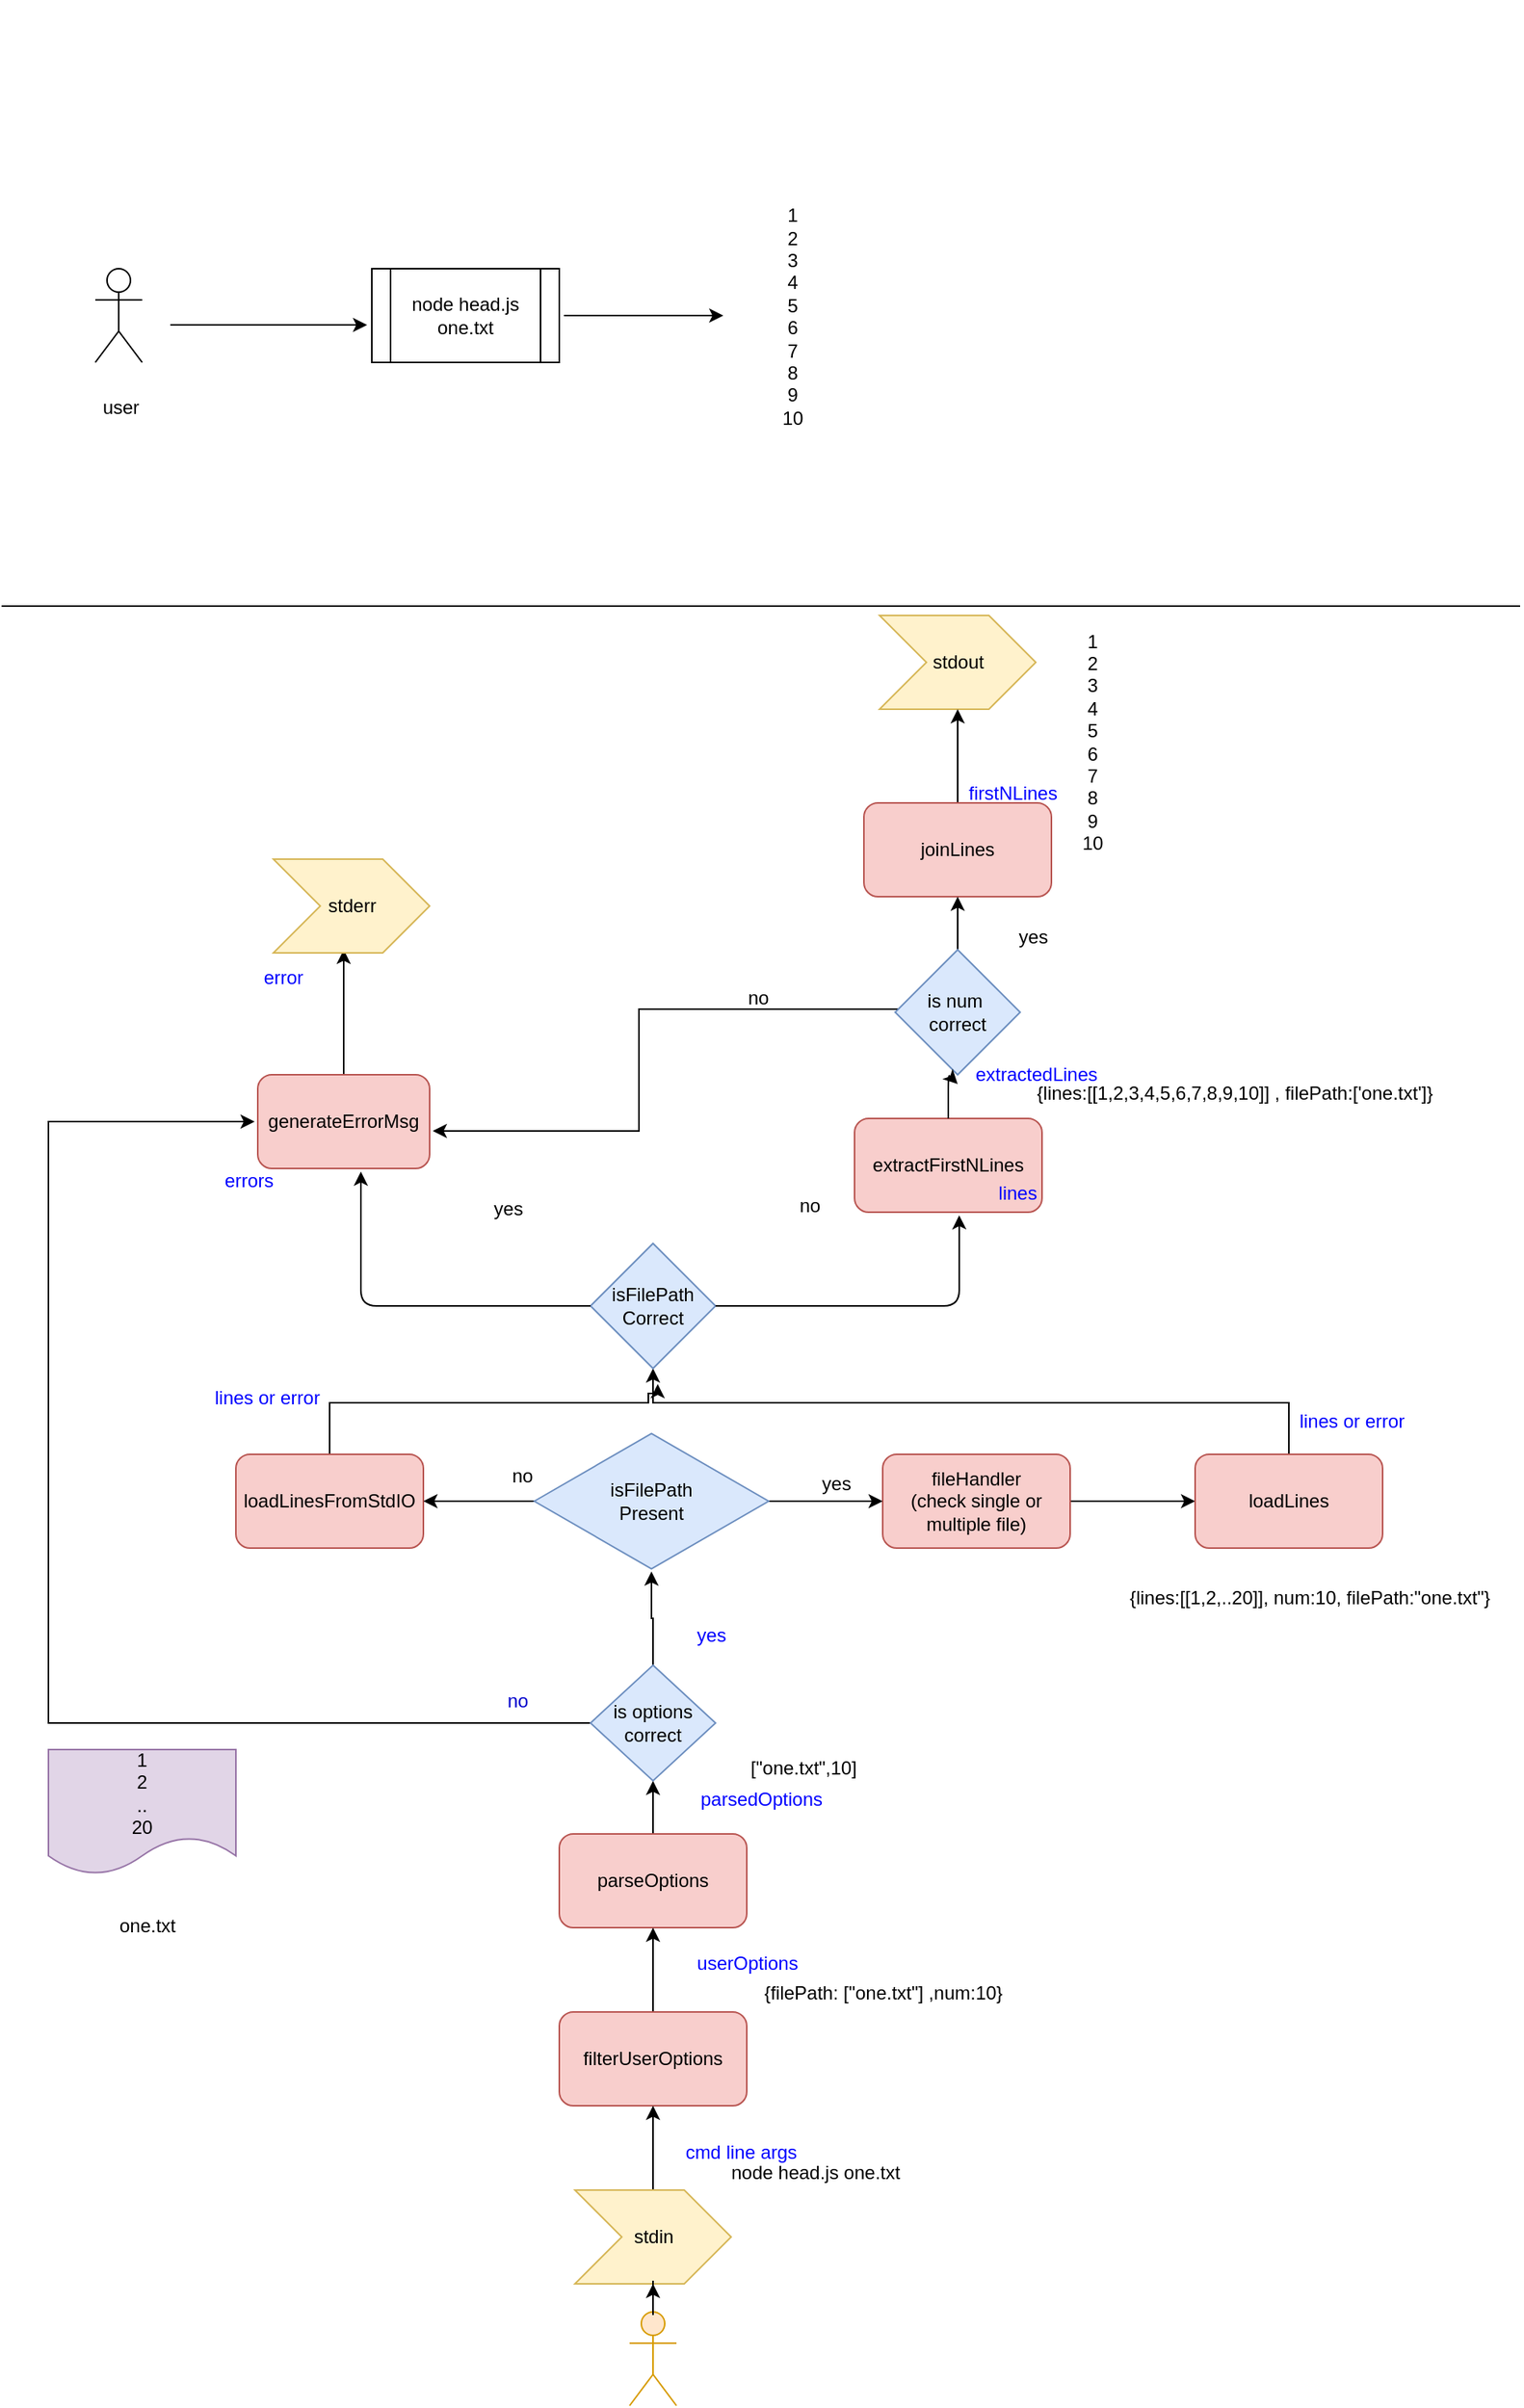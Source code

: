 <mxfile version="12.4.2" type="device" pages="1"><diagram id="Y77kgZnbFgBrmaeFpnFi" name="Page-1"><mxGraphModel dx="546" dy="1525" grid="1" gridSize="6" guides="1" tooltips="1" connect="1" arrows="1" fold="1" page="0" pageScale="1" pageWidth="827" pageHeight="1169" math="0" shadow="0"><root><mxCell id="0"/><mxCell id="1" parent="0"/><mxCell id="x2ZZp6nHtRyUSnbaEQjl-1" value="extractFirstNLines" style="rounded=1;whiteSpace=wrap;html=1;fillColor=#f8cecc;strokeColor=#b85450;" parent="1" vertex="1"><mxGeometry x="1158" y="40" width="120" height="60" as="geometry"/></mxCell><mxCell id="9QgsX20wmhBn1yOXxN1n-24" value="" style="edgeStyle=orthogonalEdgeStyle;rounded=0;orthogonalLoop=1;jettySize=auto;html=1;" edge="1" parent="1" source="x2ZZp6nHtRyUSnbaEQjl-7"><mxGeometry relative="1" as="geometry"><mxPoint x="831" y="-68" as="targetPoint"/></mxGeometry></mxCell><mxCell id="x2ZZp6nHtRyUSnbaEQjl-7" value="generateErrorMsg" style="rounded=1;whiteSpace=wrap;html=1;fillColor=#f8cecc;strokeColor=#b85450;" parent="1" vertex="1"><mxGeometry x="776" y="12" width="110" height="60" as="geometry"/></mxCell><mxCell id="9QgsX20wmhBn1yOXxN1n-32" value="" style="edgeStyle=orthogonalEdgeStyle;rounded=0;orthogonalLoop=1;jettySize=auto;html=1;" edge="1" parent="1" source="x2ZZp6nHtRyUSnbaEQjl-14" target="9QgsX20wmhBn1yOXxN1n-31"><mxGeometry relative="1" as="geometry"/></mxCell><mxCell id="x2ZZp6nHtRyUSnbaEQjl-14" value="fileHandler&lt;br&gt;(check single or multiple file)" style="rounded=1;whiteSpace=wrap;html=1;fillColor=#f8cecc;strokeColor=#b85450;" parent="1" vertex="1"><mxGeometry x="1176" y="255" width="120" height="60" as="geometry"/></mxCell><mxCell id="9QgsX20wmhBn1yOXxN1n-33" style="edgeStyle=orthogonalEdgeStyle;rounded=0;orthogonalLoop=1;jettySize=auto;html=1;entryX=0.5;entryY=1;entryDx=0;entryDy=0;" edge="1" parent="1" source="9QgsX20wmhBn1yOXxN1n-31" target="x2ZZp6nHtRyUSnbaEQjl-130"><mxGeometry relative="1" as="geometry"><Array as="points"><mxPoint x="1436" y="222"/><mxPoint x="1029" y="222"/></Array></mxGeometry></mxCell><mxCell id="9QgsX20wmhBn1yOXxN1n-31" value="loadLines" style="rounded=1;whiteSpace=wrap;html=1;fillColor=#f8cecc;strokeColor=#b85450;" vertex="1" parent="1"><mxGeometry x="1376" y="255" width="120" height="60" as="geometry"/></mxCell><mxCell id="9QgsX20wmhBn1yOXxN1n-22" style="edgeStyle=orthogonalEdgeStyle;rounded=0;orthogonalLoop=1;jettySize=auto;html=1;" edge="1" parent="1" source="x2ZZp6nHtRyUSnbaEQjl-22"><mxGeometry relative="1" as="geometry"><mxPoint x="1032" y="210" as="targetPoint"/><Array as="points"><mxPoint x="822" y="222"/><mxPoint x="1026" y="222"/><mxPoint x="1026" y="216"/><mxPoint x="1032" y="216"/></Array></mxGeometry></mxCell><mxCell id="x2ZZp6nHtRyUSnbaEQjl-22" value="loadLinesFromStdIO" style="rounded=1;whiteSpace=wrap;html=1;fillColor=#f8cecc;strokeColor=#b85450;" parent="1" vertex="1"><mxGeometry x="762" y="255" width="120" height="60" as="geometry"/></mxCell><mxCell id="9QgsX20wmhBn1yOXxN1n-10" value="" style="edgeStyle=orthogonalEdgeStyle;rounded=0;orthogonalLoop=1;jettySize=auto;html=1;" edge="1" parent="1" source="x2ZZp6nHtRyUSnbaEQjl-26" target="9QgsX20wmhBn1yOXxN1n-8"><mxGeometry relative="1" as="geometry"/></mxCell><mxCell id="x2ZZp6nHtRyUSnbaEQjl-26" value="parseOptions&lt;br&gt;" style="rounded=1;whiteSpace=wrap;html=1;fillColor=#f8cecc;strokeColor=#b85450;" parent="1" vertex="1"><mxGeometry x="969" y="498" width="120" height="60" as="geometry"/></mxCell><mxCell id="x2ZZp6nHtRyUSnbaEQjl-98" value="" style="edgeStyle=orthogonalEdgeStyle;rounded=0;orthogonalLoop=1;jettySize=auto;html=1;" parent="1" source="x2ZZp6nHtRyUSnbaEQjl-89" target="x2ZZp6nHtRyUSnbaEQjl-26" edge="1"><mxGeometry relative="1" as="geometry"/></mxCell><mxCell id="x2ZZp6nHtRyUSnbaEQjl-89" value="filterUserOptions" style="rounded=1;whiteSpace=wrap;html=1;fillColor=#f8cecc;strokeColor=#b85450;" parent="1" vertex="1"><mxGeometry x="969" y="612" width="120" height="60" as="geometry"/></mxCell><mxCell id="x2ZZp6nHtRyUSnbaEQjl-97" value="" style="edgeStyle=orthogonalEdgeStyle;rounded=0;orthogonalLoop=1;jettySize=auto;html=1;" parent="1" source="x2ZZp6nHtRyUSnbaEQjl-151" target="x2ZZp6nHtRyUSnbaEQjl-89" edge="1"><mxGeometry relative="1" as="geometry"/></mxCell><mxCell id="x2ZZp6nHtRyUSnbaEQjl-40" value="" style="shape=umlActor;verticalLabelPosition=bottom;labelBackgroundColor=#ffffff;verticalAlign=top;html=1;outlineConnect=0;fillColor=#ffe6cc;strokeColor=#d79b00;" parent="1" vertex="1"><mxGeometry x="1014" y="804" width="30" height="60" as="geometry"/></mxCell><mxCell id="x2ZZp6nHtRyUSnbaEQjl-104" value="" style="edgeStyle=orthogonalEdgeStyle;rounded=0;orthogonalLoop=1;jettySize=auto;html=1;" parent="1" source="x2ZZp6nHtRyUSnbaEQjl-87" target="x2ZZp6nHtRyUSnbaEQjl-22" edge="1"><mxGeometry relative="1" as="geometry"/></mxCell><mxCell id="x2ZZp6nHtRyUSnbaEQjl-106" value="" style="edgeStyle=orthogonalEdgeStyle;rounded=0;orthogonalLoop=1;jettySize=auto;html=1;" parent="1" source="x2ZZp6nHtRyUSnbaEQjl-87" target="x2ZZp6nHtRyUSnbaEQjl-14" edge="1"><mxGeometry relative="1" as="geometry"/></mxCell><mxCell id="x2ZZp6nHtRyUSnbaEQjl-129" value="no" style="text;html=1;align=center;verticalAlign=middle;resizable=0;points=[];;autosize=1;" parent="1" vertex="1"><mxGeometry x="930" y="257" width="30" height="24" as="geometry"/></mxCell><mxCell id="x2ZZp6nHtRyUSnbaEQjl-130" value="isFilePath&lt;br&gt;Correct" style="rhombus;whiteSpace=wrap;html=1;fillColor=#dae8fc;strokeColor=#6c8ebf;" parent="1" vertex="1"><mxGeometry x="989" y="120" width="80" height="80" as="geometry"/></mxCell><mxCell id="x2ZZp6nHtRyUSnbaEQjl-146" value="" style="endArrow=classic;html=1;exitX=1;exitY=0.5;exitDx=0;exitDy=0;entryX=0.558;entryY=1.033;entryDx=0;entryDy=0;entryPerimeter=0;" parent="1" source="x2ZZp6nHtRyUSnbaEQjl-130" target="x2ZZp6nHtRyUSnbaEQjl-1" edge="1"><mxGeometry width="50" height="50" relative="1" as="geometry"><mxPoint x="1134" y="131" as="sourcePoint"/><mxPoint x="1224" y="78" as="targetPoint"/><Array as="points"><mxPoint x="1225" y="160"/><mxPoint x="1225" y="108"/></Array></mxGeometry></mxCell><mxCell id="x2ZZp6nHtRyUSnbaEQjl-148" value="" style="endArrow=classic;html=1;exitX=0;exitY=0.5;exitDx=0;exitDy=0;entryX=0.6;entryY=1.033;entryDx=0;entryDy=0;entryPerimeter=0;" parent="1" source="x2ZZp6nHtRyUSnbaEQjl-130" target="x2ZZp6nHtRyUSnbaEQjl-7" edge="1"><mxGeometry width="50" height="50" relative="1" as="geometry"><mxPoint x="786" y="131" as="sourcePoint"/><mxPoint x="836" y="81" as="targetPoint"/><Array as="points"><mxPoint x="842" y="160"/></Array></mxGeometry></mxCell><mxCell id="x2ZZp6nHtRyUSnbaEQjl-152" value="1&lt;br&gt;2&lt;br&gt;..&lt;br&gt;20" style="shape=document;whiteSpace=wrap;html=1;boundedLbl=1;fillColor=#e1d5e7;strokeColor=#9673a6;" parent="1" vertex="1"><mxGeometry x="642" y="444" width="120" height="80" as="geometry"/></mxCell><mxCell id="x2ZZp6nHtRyUSnbaEQjl-166" value="stdout" style="html=1;shadow=0;dashed=0;align=center;verticalAlign=middle;shape=mxgraph.arrows2.arrow;dy=0;dx=30;notch=30;fillColor=#fff2cc;strokeColor=#d6b656;" parent="1" vertex="1"><mxGeometry x="1174" y="-282" width="100" height="60" as="geometry"/></mxCell><mxCell id="x2ZZp6nHtRyUSnbaEQjl-168" value="stderr" style="html=1;shadow=0;dashed=0;align=center;verticalAlign=middle;shape=mxgraph.arrows2.arrow;dy=0;dx=30;notch=30;fillColor=#fff2cc;strokeColor=#d6b656;" parent="1" vertex="1"><mxGeometry x="786" y="-126" width="100" height="60" as="geometry"/></mxCell><mxCell id="x2ZZp6nHtRyUSnbaEQjl-170" value="&lt;font color=&quot;#0000ff&quot;&gt;userOptions&lt;/font&gt;" style="text;html=1;align=center;verticalAlign=middle;resizable=0;points=[];;autosize=1;" parent="1" vertex="1"><mxGeometry x="1050" y="569" width="78" height="24" as="geometry"/></mxCell><mxCell id="x2ZZp6nHtRyUSnbaEQjl-171" value="&lt;font color=&quot;#0000ff&quot;&gt;parsedOptions&lt;/font&gt;" style="text;html=1;align=center;verticalAlign=middle;resizable=0;points=[];;autosize=1;" parent="1" vertex="1"><mxGeometry x="1050" y="464" width="96" height="24" as="geometry"/></mxCell><mxCell id="x2ZZp6nHtRyUSnbaEQjl-172" value="&lt;font color=&quot;#0000ff&quot;&gt;lines or error&lt;/font&gt;" style="text;html=1;align=center;verticalAlign=middle;resizable=0;points=[];;autosize=1;" parent="1" vertex="1"><mxGeometry x="1434" y="222" width="84" height="24" as="geometry"/></mxCell><mxCell id="x2ZZp6nHtRyUSnbaEQjl-174" value="&lt;font color=&quot;#0000ff&quot;&gt;&amp;nbsp;lines or error&lt;/font&gt;" style="text;html=1;align=center;verticalAlign=middle;resizable=0;points=[];;autosize=1;" parent="1" vertex="1"><mxGeometry x="738" y="207" width="84" height="24" as="geometry"/></mxCell><mxCell id="x2ZZp6nHtRyUSnbaEQjl-176" value="&lt;font color=&quot;#0000ff&quot;&gt;lines&lt;/font&gt;" style="text;html=1;align=center;verticalAlign=middle;resizable=0;points=[];;autosize=1;" parent="1" vertex="1"><mxGeometry x="1241" y="76" width="42" height="24" as="geometry"/></mxCell><mxCell id="x2ZZp6nHtRyUSnbaEQjl-178" value="&lt;font color=&quot;#0000ff&quot;&gt;errors&lt;/font&gt;" style="text;html=1;align=center;verticalAlign=middle;resizable=0;points=[];;autosize=1;" parent="1" vertex="1"><mxGeometry x="746" y="68" width="48" height="24" as="geometry"/></mxCell><mxCell id="x2ZZp6nHtRyUSnbaEQjl-179" value="&lt;font color=&quot;#0000ff&quot;&gt;firstNLines&lt;/font&gt;" style="text;html=1;align=center;verticalAlign=middle;resizable=0;points=[];;autosize=1;" parent="1" vertex="1"><mxGeometry x="1223" y="-180" width="72" height="24" as="geometry"/></mxCell><mxCell id="x2ZZp6nHtRyUSnbaEQjl-181" value="&lt;font color=&quot;#0000ff&quot;&gt;error&lt;/font&gt;" style="text;html=1;align=center;verticalAlign=middle;resizable=0;points=[];;autosize=1;" parent="1" vertex="1"><mxGeometry x="771" y="-62" width="42" height="24" as="geometry"/></mxCell><mxCell id="x2ZZp6nHtRyUSnbaEQjl-182" value="&lt;font color=&quot;#0000ff&quot;&gt;cmd line args&lt;/font&gt;" style="text;html=1;align=center;verticalAlign=middle;resizable=0;points=[];;autosize=1;" parent="1" vertex="1"><mxGeometry x="1043" y="690" width="84" height="24" as="geometry"/></mxCell><mxCell id="x2ZZp6nHtRyUSnbaEQjl-183" value="no" style="text;html=1;align=center;verticalAlign=middle;resizable=0;points=[];;autosize=1;" parent="1" vertex="1"><mxGeometry x="1114" y="84" width="30" height="24" as="geometry"/></mxCell><mxCell id="x2ZZp6nHtRyUSnbaEQjl-185" value="yes" style="text;html=1;align=center;verticalAlign=middle;resizable=0;points=[];;autosize=1;" parent="1" vertex="1"><mxGeometry x="918" y="86" width="36" height="24" as="geometry"/></mxCell><mxCell id="x2ZZp6nHtRyUSnbaEQjl-188" value="[&quot;one.txt&quot;,10]" style="text;html=1;align=center;verticalAlign=middle;resizable=0;points=[];;autosize=1;" parent="1" vertex="1"><mxGeometry x="1083" y="444" width="84" height="24" as="geometry"/></mxCell><mxCell id="x2ZZp6nHtRyUSnbaEQjl-190" value="&amp;nbsp; &amp;nbsp; &amp;nbsp; &amp;nbsp; &amp;nbsp; &amp;nbsp; &amp;nbsp; &amp;nbsp; &amp;nbsp; &amp;nbsp; &amp;nbsp; &amp;nbsp; &amp;nbsp; &amp;nbsp; &amp;nbsp; &amp;nbsp; &amp;nbsp; &amp;nbsp; {lines:[[1,2,..20]], num:10, filePath:&quot;one.txt&quot;}" style="text;html=1;align=center;verticalAlign=middle;resizable=0;points=[];;autosize=1;" parent="1" vertex="1"><mxGeometry x="1206" y="335" width="366" height="24" as="geometry"/></mxCell><mxCell id="x2ZZp6nHtRyUSnbaEQjl-193" value="1&lt;br&gt;2&lt;br&gt;3&lt;br&gt;4&lt;br&gt;5&lt;br&gt;6&lt;br&gt;7&lt;br&gt;8&lt;br&gt;9&lt;br&gt;10" style="text;html=1;align=center;verticalAlign=middle;resizable=0;points=[];;autosize=1;" parent="1" vertex="1"><mxGeometry x="1295" y="-276" width="30" height="150" as="geometry"/></mxCell><mxCell id="x2ZZp6nHtRyUSnbaEQjl-194" value="&amp;nbsp; &amp;nbsp; &amp;nbsp; &amp;nbsp; &amp;nbsp; &amp;nbsp; &amp;nbsp; &amp;nbsp; &amp;nbsp; &amp;nbsp;node head.js one.txt&lt;br&gt;&lt;br&gt;&lt;br&gt;" style="text;html=1;align=center;verticalAlign=middle;resizable=0;points=[];;autosize=1;" parent="1" vertex="1"><mxGeometry x="1008" y="702" width="186" height="54" as="geometry"/></mxCell><mxCell id="x2ZZp6nHtRyUSnbaEQjl-196" value="{filePath: [&quot;one.txt&quot;] ,num:10}" style="text;html=1;align=center;verticalAlign=middle;resizable=0;points=[];;autosize=1;" parent="1" vertex="1"><mxGeometry x="1092" y="588" width="168" height="24" as="geometry"/></mxCell><mxCell id="x2ZZp6nHtRyUSnbaEQjl-197" value="yes" style="text;html=1;align=center;verticalAlign=middle;resizable=0;points=[];;autosize=1;" parent="1" vertex="1"><mxGeometry x="1128" y="262" width="36" height="24" as="geometry"/></mxCell><mxCell id="x2ZZp6nHtRyUSnbaEQjl-204" value="one.txt" style="text;html=1;align=center;verticalAlign=middle;resizable=0;points=[];;autosize=1;" parent="1" vertex="1"><mxGeometry x="678" y="545" width="54" height="24" as="geometry"/></mxCell><mxCell id="x2ZZp6nHtRyUSnbaEQjl-205" value="" style="endArrow=none;html=1;" parent="1" edge="1"><mxGeometry width="50" height="50" relative="1" as="geometry"><mxPoint x="612" y="-288" as="sourcePoint"/><mxPoint x="1584" y="-288" as="targetPoint"/></mxGeometry></mxCell><mxCell id="x2ZZp6nHtRyUSnbaEQjl-206" value="" style="shape=umlActor;verticalLabelPosition=bottom;labelBackgroundColor=#ffffff;verticalAlign=top;html=1;outlineConnect=0;" parent="1" vertex="1"><mxGeometry x="672" y="-504" width="30" height="60" as="geometry"/></mxCell><mxCell id="x2ZZp6nHtRyUSnbaEQjl-210" value="node head.js one.txt" style="shape=process;whiteSpace=wrap;html=1;backgroundOutline=1;" parent="1" vertex="1"><mxGeometry x="849" y="-504" width="120" height="60" as="geometry"/></mxCell><mxCell id="x2ZZp6nHtRyUSnbaEQjl-212" value="" style="endArrow=classic;html=1;" parent="1" edge="1"><mxGeometry width="50" height="50" relative="1" as="geometry"><mxPoint x="720" y="-468" as="sourcePoint"/><mxPoint x="846" y="-468" as="targetPoint"/></mxGeometry></mxCell><mxCell id="x2ZZp6nHtRyUSnbaEQjl-213" value="" style="endArrow=classic;html=1;" parent="1" edge="1"><mxGeometry width="50" height="50" relative="1" as="geometry"><mxPoint x="972" y="-474" as="sourcePoint"/><mxPoint x="1074" y="-474" as="targetPoint"/></mxGeometry></mxCell><mxCell id="x2ZZp6nHtRyUSnbaEQjl-214" value="&lt;br&gt;&lt;br&gt;&lt;br&gt;&lt;br&gt;&lt;br&gt;&lt;br&gt;&lt;br&gt;&lt;br&gt;&lt;br&gt;1&lt;br&gt;2&lt;br&gt;3&lt;br&gt;4&lt;br&gt;5&lt;br&gt;6&lt;br&gt;7&lt;br&gt;8&lt;br&gt;9&lt;br&gt;10" style="text;html=1;align=center;verticalAlign=middle;resizable=0;points=[];;autosize=1;" parent="1" vertex="1"><mxGeometry x="1103" y="-676" width="30" height="276" as="geometry"/></mxCell><mxCell id="x2ZZp6nHtRyUSnbaEQjl-215" value="user" style="text;html=1;align=center;verticalAlign=middle;resizable=0;points=[];;autosize=1;" parent="1" vertex="1"><mxGeometry x="670" y="-427" width="36" height="24" as="geometry"/></mxCell><mxCell id="9QgsX20wmhBn1yOXxN1n-3" value="" style="edgeStyle=orthogonalEdgeStyle;rounded=0;orthogonalLoop=1;jettySize=auto;html=1;" edge="1" parent="1" source="9QgsX20wmhBn1yOXxN1n-1" target="x2ZZp6nHtRyUSnbaEQjl-166"><mxGeometry relative="1" as="geometry"/></mxCell><mxCell id="9QgsX20wmhBn1yOXxN1n-1" value="joinLines" style="rounded=1;whiteSpace=wrap;html=1;fillColor=#f8cecc;strokeColor=#b85450;" vertex="1" parent="1"><mxGeometry x="1164" y="-162" width="120" height="60" as="geometry"/></mxCell><mxCell id="9QgsX20wmhBn1yOXxN1n-4" value="&lt;font color=&quot;#0000ff&quot;&gt;extractedLines&lt;/font&gt;" style="text;html=1;align=center;verticalAlign=middle;resizable=0;points=[];;autosize=1;" vertex="1" parent="1"><mxGeometry x="1226" width="96" height="24" as="geometry"/></mxCell><mxCell id="9QgsX20wmhBn1yOXxN1n-5" value="&amp;nbsp; &amp;nbsp; &amp;nbsp; &amp;nbsp; &amp;nbsp; &amp;nbsp; &amp;nbsp; &amp;nbsp; &amp;nbsp; {lines:[[1,2,3,4,5,6,7,8,9,10]] , filePath:['one.txt']}" style="text;html=1;align=center;verticalAlign=middle;resizable=0;points=[];;autosize=1;" vertex="1" parent="1"><mxGeometry x="1206" y="12" width="330" height="24" as="geometry"/></mxCell><mxCell id="x2ZZp6nHtRyUSnbaEQjl-151" value="stdin" style="html=1;shadow=0;dashed=0;align=center;verticalAlign=middle;shape=mxgraph.arrows2.arrow;dy=0;dx=30;notch=30;fillColor=#fff2cc;strokeColor=#d6b656;" parent="1" vertex="1"><mxGeometry x="979" y="726" width="100" height="60" as="geometry"/></mxCell><mxCell id="9QgsX20wmhBn1yOXxN1n-7" value="" style="edgeStyle=orthogonalEdgeStyle;rounded=0;orthogonalLoop=1;jettySize=auto;html=1;" edge="1" parent="1" source="x2ZZp6nHtRyUSnbaEQjl-40" target="x2ZZp6nHtRyUSnbaEQjl-151"><mxGeometry relative="1" as="geometry"><mxPoint x="1029" y="804" as="sourcePoint"/><mxPoint x="1029" y="548" as="targetPoint"/></mxGeometry></mxCell><mxCell id="9QgsX20wmhBn1yOXxN1n-11" value="" style="edgeStyle=orthogonalEdgeStyle;rounded=0;orthogonalLoop=1;jettySize=auto;html=1;" edge="1" parent="1" source="9QgsX20wmhBn1yOXxN1n-8" target="x2ZZp6nHtRyUSnbaEQjl-87"><mxGeometry relative="1" as="geometry"/></mxCell><mxCell id="9QgsX20wmhBn1yOXxN1n-13" style="edgeStyle=orthogonalEdgeStyle;rounded=0;orthogonalLoop=1;jettySize=auto;html=1;" edge="1" parent="1" source="9QgsX20wmhBn1yOXxN1n-8"><mxGeometry relative="1" as="geometry"><mxPoint x="774" y="42" as="targetPoint"/><Array as="points"><mxPoint x="642" y="427"/><mxPoint x="642" y="42"/><mxPoint x="768" y="42"/></Array></mxGeometry></mxCell><mxCell id="9QgsX20wmhBn1yOXxN1n-8" value="is options&lt;br&gt;correct" style="rhombus;whiteSpace=wrap;html=1;fillColor=#dae8fc;strokeColor=#6c8ebf;" vertex="1" parent="1"><mxGeometry x="989" y="390" width="80" height="74" as="geometry"/></mxCell><mxCell id="9QgsX20wmhBn1yOXxN1n-12" value="&lt;font color=&quot;#0000ff&quot;&gt;yes&lt;/font&gt;" style="text;html=1;align=center;verticalAlign=middle;resizable=0;points=[];;autosize=1;" vertex="1" parent="1"><mxGeometry x="1048" y="359" width="36" height="24" as="geometry"/></mxCell><mxCell id="9QgsX20wmhBn1yOXxN1n-15" value="&lt;font color=&quot;#0000cc&quot;&gt;no&lt;/font&gt;" style="text;html=1;align=center;verticalAlign=middle;resizable=0;points=[];;autosize=1;" vertex="1" parent="1"><mxGeometry x="927" y="401" width="30" height="24" as="geometry"/></mxCell><mxCell id="x2ZZp6nHtRyUSnbaEQjl-87" value="isFilePath&lt;br&gt;Present" style="html=1;whiteSpace=wrap;aspect=fixed;shape=isoRectangle;fillColor=#dae8fc;strokeColor=#6c8ebf;" parent="1" vertex="1"><mxGeometry x="953" y="240" width="150" height="90" as="geometry"/></mxCell><mxCell id="9QgsX20wmhBn1yOXxN1n-26" style="edgeStyle=orthogonalEdgeStyle;rounded=0;orthogonalLoop=1;jettySize=auto;html=1;" edge="1" parent="1" source="9QgsX20wmhBn1yOXxN1n-25"><mxGeometry relative="1" as="geometry"><mxPoint x="888" y="48" as="targetPoint"/><Array as="points"><mxPoint x="1020" y="-30"/><mxPoint x="1020" y="48"/></Array></mxGeometry></mxCell><mxCell id="9QgsX20wmhBn1yOXxN1n-28" value="" style="edgeStyle=orthogonalEdgeStyle;rounded=0;orthogonalLoop=1;jettySize=auto;html=1;" edge="1" parent="1" source="9QgsX20wmhBn1yOXxN1n-25" target="9QgsX20wmhBn1yOXxN1n-1"><mxGeometry relative="1" as="geometry"/></mxCell><mxCell id="9QgsX20wmhBn1yOXxN1n-25" value="is num&amp;nbsp;&lt;br&gt;correct" style="rhombus;whiteSpace=wrap;html=1;fillColor=#dae8fc;strokeColor=#6c8ebf;" vertex="1" parent="1"><mxGeometry x="1184" y="-68" width="80" height="80" as="geometry"/></mxCell><mxCell id="9QgsX20wmhBn1yOXxN1n-27" value="no" style="text;html=1;align=center;verticalAlign=middle;resizable=0;points=[];;autosize=1;" vertex="1" parent="1"><mxGeometry x="1081" y="-49" width="30" height="24" as="geometry"/></mxCell><mxCell id="9QgsX20wmhBn1yOXxN1n-29" value="" style="endArrow=classic;html=1;exitX=0.5;exitY=0;exitDx=0;exitDy=0;" edge="1" parent="1" source="x2ZZp6nHtRyUSnbaEQjl-1"><mxGeometry width="50" height="50" relative="1" as="geometry"><mxPoint x="1176" y="50" as="sourcePoint"/><mxPoint x="1224" y="18" as="targetPoint"/><Array as="points"><mxPoint x="1218" y="12"/></Array></mxGeometry></mxCell><mxCell id="9QgsX20wmhBn1yOXxN1n-30" value="yes" style="text;html=1;align=center;verticalAlign=middle;resizable=0;points=[];;autosize=1;" vertex="1" parent="1"><mxGeometry x="1254" y="-88" width="36" height="24" as="geometry"/></mxCell></root></mxGraphModel></diagram></mxfile>